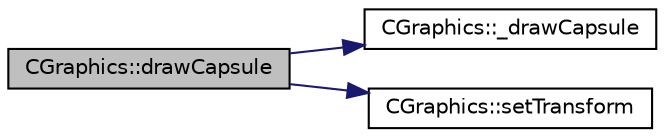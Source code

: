digraph "CGraphics::drawCapsule"
{
 // INTERACTIVE_SVG=YES
  edge [fontname="Helvetica",fontsize="10",labelfontname="Helvetica",labelfontsize="10"];
  node [fontname="Helvetica",fontsize="10",shape=record];
  rankdir="LR";
  Node1 [label="CGraphics::drawCapsule",height=0.2,width=0.4,color="black", fillcolor="grey75", style="filled", fontcolor="black"];
  Node1 -> Node2 [color="midnightblue",fontsize="10",style="solid",fontname="Helvetica"];
  Node2 [label="CGraphics::_drawCapsule",height=0.2,width=0.4,color="black", fillcolor="white", style="filled",URL="$dc/d90/class_c_graphics.html#a5d436c026a5ecfa0148c760da913e4cf"];
  Node1 -> Node3 [color="midnightblue",fontsize="10",style="solid",fontname="Helvetica"];
  Node3 [label="CGraphics::setTransform",height=0.2,width=0.4,color="black", fillcolor="white", style="filled",URL="$dc/d90/class_c_graphics.html#a4e58098242bc6fa87afa6ac6bd4e873f"];
}
